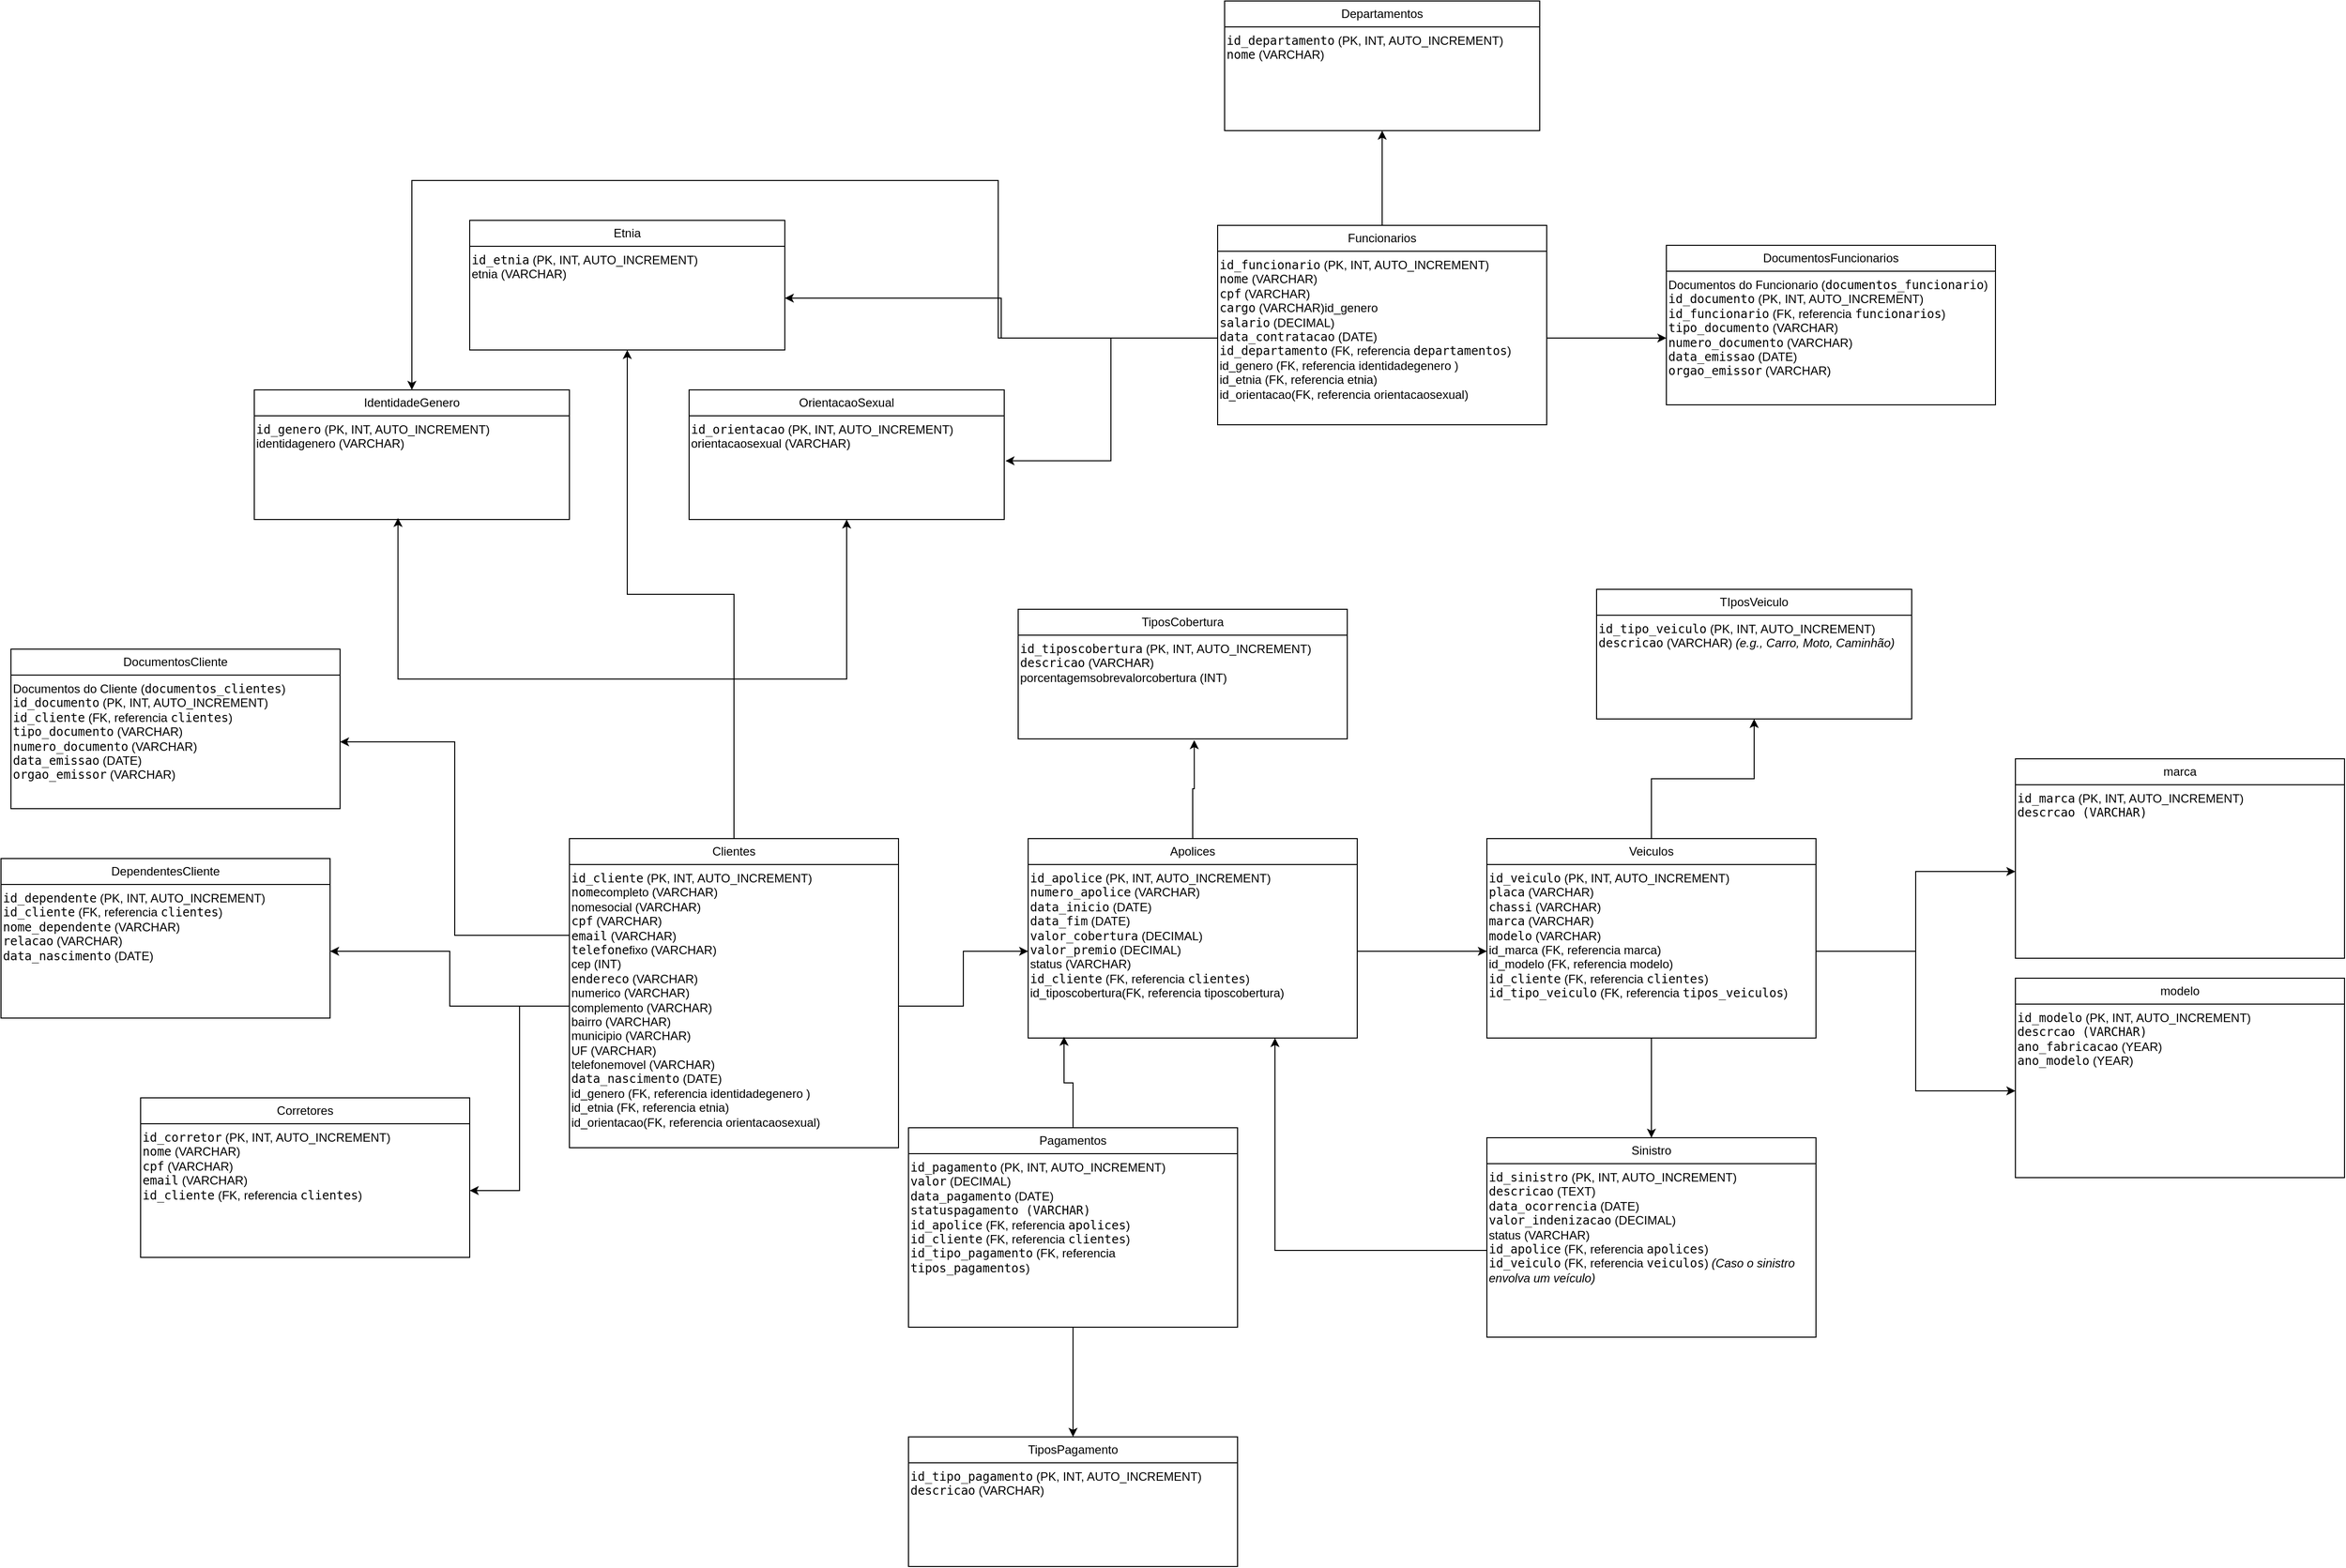 <mxfile version="24.7.16">
  <diagram name="Página-1" id="yhdsYxQfcYeDN5ZPF2ML">
    <mxGraphModel dx="4412" dy="3099" grid="1" gridSize="10" guides="1" tooltips="1" connect="1" arrows="1" fold="1" page="1" pageScale="1" pageWidth="827" pageHeight="1169" math="0" shadow="0">
      <root>
        <mxCell id="0" />
        <mxCell id="1" parent="0" />
        <mxCell id="qCjKcIyizLH3C83YLkBO-3" style="edgeStyle=orthogonalEdgeStyle;rounded=0;orthogonalLoop=1;jettySize=auto;html=1;exitX=0.5;exitY=0;exitDx=0;exitDy=0;entryX=0.5;entryY=1;entryDx=0;entryDy=0;" parent="1" source="nOXhNj2am5DYyjq71fgl-2" target="qCjKcIyizLH3C83YLkBO-2" edge="1">
          <mxGeometry relative="1" as="geometry" />
        </mxCell>
        <mxCell id="qCjKcIyizLH3C83YLkBO-6" style="edgeStyle=orthogonalEdgeStyle;rounded=0;orthogonalLoop=1;jettySize=auto;html=1;entryX=0.5;entryY=1;entryDx=0;entryDy=0;" parent="1" source="nOXhNj2am5DYyjq71fgl-2" target="qCjKcIyizLH3C83YLkBO-5" edge="1">
          <mxGeometry relative="1" as="geometry" />
        </mxCell>
        <mxCell id="nOXhNj2am5DYyjq71fgl-2" value="Clientes" style="swimlane;fontStyle=0;childLayout=stackLayout;horizontal=1;startSize=26;fillColor=none;horizontalStack=0;resizeParent=1;resizeParentMax=0;resizeLast=0;collapsible=1;marginBottom=0;whiteSpace=wrap;html=1;" parent="1" vertex="1">
          <mxGeometry x="-230" y="150" width="330" height="310" as="geometry" />
        </mxCell>
        <mxCell id="nOXhNj2am5DYyjq71fgl-6" value="&lt;code&gt;id_cliente&lt;/code&gt; (PK, INT, AUTO_INCREMENT)&lt;br&gt;&lt;div&gt;&lt;code&gt;nome&lt;/code&gt;completo (VARCHAR)&lt;/div&gt;&lt;div&gt;nomesocial (VARCHAR)&lt;br&gt;&lt;/div&gt;&lt;code&gt;cpf&lt;/code&gt; (VARCHAR)&lt;br&gt;&lt;code&gt;email&lt;/code&gt; (VARCHAR)&lt;br&gt;&lt;div&gt;&lt;code&gt;telefone&lt;/code&gt;fixo (VARCHAR)&lt;/div&gt;&lt;div&gt;cep (INT)&lt;br&gt;&lt;/div&gt;&lt;div&gt;&lt;code&gt;endereco&lt;/code&gt; (VARCHAR)&lt;/div&gt;&lt;div&gt;numerico (VARCHAR)&lt;/div&gt;&lt;div&gt;complemento (VARCHAR)&lt;/div&gt;&lt;div&gt;bairro (VARCHAR)&lt;/div&gt;&lt;div&gt;municipio (VARCHAR)&lt;/div&gt;&lt;div&gt;UF (VARCHAR)&lt;br&gt;&lt;/div&gt;&lt;div&gt;telefonemovel (VARCHAR)&lt;br&gt;&lt;/div&gt;&lt;code&gt;data_nascimento&lt;/code&gt; (DATE)&lt;br&gt;&lt;div&gt;id_genero (FK, referencia identidadegenero )&lt;/div&gt;&lt;div&gt;id_etnia (FK, referencia etnia)&lt;/div&gt;id_orientacao(FK, referencia orientacaosexual)" style="text;whiteSpace=wrap;html=1;align=left;" parent="nOXhNj2am5DYyjq71fgl-2" vertex="1">
          <mxGeometry y="26" width="330" height="284" as="geometry" />
        </mxCell>
        <mxCell id="nOXhNj2am5DYyjq71fgl-7" value="Apolices" style="swimlane;fontStyle=0;childLayout=stackLayout;horizontal=1;startSize=26;fillColor=none;horizontalStack=0;resizeParent=1;resizeParentMax=0;resizeLast=0;collapsible=1;marginBottom=0;whiteSpace=wrap;html=1;" parent="1" vertex="1">
          <mxGeometry x="230" y="150" width="330" height="200" as="geometry" />
        </mxCell>
        <mxCell id="nOXhNj2am5DYyjq71fgl-8" value="&lt;code&gt;id_apolice&lt;/code&gt; (PK, INT, AUTO_INCREMENT)&lt;br&gt;&lt;code&gt;numero_apolice&lt;/code&gt; (VARCHAR)&lt;br&gt;&lt;code&gt;data_inicio&lt;/code&gt; (DATE)&lt;br&gt;&lt;code&gt;data_fim&lt;/code&gt; (DATE)&lt;br&gt;&lt;code&gt;valor_cobertura&lt;/code&gt; (DECIMAL)&lt;br&gt;&lt;div&gt;&lt;code&gt;valor_premio&lt;/code&gt; (DECIMAL)&lt;/div&gt;&lt;div&gt;status (VARCHAR)&lt;br&gt;&lt;/div&gt;&lt;code&gt;id_cliente&lt;/code&gt; (FK, referencia &lt;code&gt;clientes&lt;/code&gt;)&lt;br&gt;id_tiposcobertura(FK, referencia tiposcobertura)&lt;br&gt;&lt;div&gt;&lt;br&gt;&lt;/div&gt;" style="text;whiteSpace=wrap;html=1;align=left;" parent="nOXhNj2am5DYyjq71fgl-7" vertex="1">
          <mxGeometry y="26" width="330" height="174" as="geometry" />
        </mxCell>
        <mxCell id="nOXhNj2am5DYyjq71fgl-66" style="edgeStyle=orthogonalEdgeStyle;rounded=0;orthogonalLoop=1;jettySize=auto;html=1;exitX=0.5;exitY=0;exitDx=0;exitDy=0;entryX=0.5;entryY=1;entryDx=0;entryDy=0;" parent="1" source="nOXhNj2am5DYyjq71fgl-12" target="nOXhNj2am5DYyjq71fgl-39" edge="1">
          <mxGeometry relative="1" as="geometry" />
        </mxCell>
        <mxCell id="nOXhNj2am5DYyjq71fgl-12" value="Veiculos" style="swimlane;fontStyle=0;childLayout=stackLayout;horizontal=1;startSize=26;fillColor=none;horizontalStack=0;resizeParent=1;resizeParentMax=0;resizeLast=0;collapsible=1;marginBottom=0;whiteSpace=wrap;html=1;" parent="1" vertex="1">
          <mxGeometry x="690" y="150" width="330" height="200" as="geometry" />
        </mxCell>
        <mxCell id="nOXhNj2am5DYyjq71fgl-13" value="&lt;code&gt;id_veiculo&lt;/code&gt; (PK, INT, AUTO_INCREMENT)&lt;br&gt;&lt;code&gt;placa&lt;/code&gt; (VARCHAR)&lt;br&gt;&lt;code&gt;chassi&lt;/code&gt; (VARCHAR)&lt;br&gt;&lt;code&gt;marca&lt;/code&gt; (VARCHAR)&lt;br&gt;&lt;code&gt;modelo&lt;/code&gt; (VARCHAR)&lt;div&gt;id_marca (FK, referencia marca)&lt;/div&gt;&lt;div&gt;id_modelo (FK, referencia modelo)&lt;br&gt;&lt;code&gt;id_cliente&lt;/code&gt; (FK, referencia &lt;code&gt;clientes&lt;/code&gt;)&lt;br&gt;&lt;code&gt;id_tipo_veiculo&lt;/code&gt; (FK, referencia &lt;code&gt;tipos_veiculos&lt;/code&gt;)&lt;/div&gt;" style="text;whiteSpace=wrap;html=1;align=left;" parent="nOXhNj2am5DYyjq71fgl-12" vertex="1">
          <mxGeometry y="26" width="330" height="174" as="geometry" />
        </mxCell>
        <mxCell id="nOXhNj2am5DYyjq71fgl-14" value="Sinistro" style="swimlane;fontStyle=0;childLayout=stackLayout;horizontal=1;startSize=26;fillColor=none;horizontalStack=0;resizeParent=1;resizeParentMax=0;resizeLast=0;collapsible=1;marginBottom=0;whiteSpace=wrap;html=1;" parent="1" vertex="1">
          <mxGeometry x="690" y="450" width="330" height="200" as="geometry" />
        </mxCell>
        <mxCell id="nOXhNj2am5DYyjq71fgl-15" value="&lt;code&gt;id_sinistro&lt;/code&gt; (PK, INT, AUTO_INCREMENT)&lt;br&gt;&lt;code&gt;descricao&lt;/code&gt; (TEXT)&lt;br&gt;&lt;code&gt;data_ocorrencia&lt;/code&gt; (DATE)&lt;br&gt;&lt;div&gt;&lt;code&gt;valor_indenizacao&lt;/code&gt; (DECIMAL)&lt;/div&gt;&lt;div&gt;status (VARCHAR)&lt;br&gt;&lt;/div&gt;&lt;code&gt;id_apolice&lt;/code&gt; (FK, referencia &lt;code&gt;apolices&lt;/code&gt;)&lt;br&gt;&lt;code&gt;id_veiculo&lt;/code&gt; (FK, referencia &lt;code&gt;veiculos&lt;/code&gt;) &lt;em&gt;(Caso o sinistro envolva um veículo)&lt;/em&gt;&lt;div&gt;&lt;br/&gt;&lt;/div&gt;" style="text;whiteSpace=wrap;html=1;align=left;" parent="nOXhNj2am5DYyjq71fgl-14" vertex="1">
          <mxGeometry y="26" width="330" height="174" as="geometry" />
        </mxCell>
        <mxCell id="nOXhNj2am5DYyjq71fgl-57" style="edgeStyle=orthogonalEdgeStyle;rounded=0;orthogonalLoop=1;jettySize=auto;html=1;exitX=0.5;exitY=0;exitDx=0;exitDy=0;entryX=0.5;entryY=1;entryDx=0;entryDy=0;" parent="1" source="nOXhNj2am5DYyjq71fgl-16" target="nOXhNj2am5DYyjq71fgl-37" edge="1">
          <mxGeometry relative="1" as="geometry" />
        </mxCell>
        <mxCell id="nOXhNj2am5DYyjq71fgl-16" value="Funcionarios" style="swimlane;fontStyle=0;childLayout=stackLayout;horizontal=1;startSize=26;fillColor=none;horizontalStack=0;resizeParent=1;resizeParentMax=0;resizeLast=0;collapsible=1;marginBottom=0;whiteSpace=wrap;html=1;" parent="1" vertex="1">
          <mxGeometry x="420" y="-465" width="330" height="200" as="geometry" />
        </mxCell>
        <mxCell id="nOXhNj2am5DYyjq71fgl-17" value="&lt;code&gt;id_funcionario&lt;/code&gt; (PK, INT, AUTO_INCREMENT)&lt;br&gt;&lt;code&gt;nome&lt;/code&gt; (VARCHAR)&lt;br&gt;&lt;code&gt;cpf&lt;/code&gt; (VARCHAR)&lt;br&gt;&lt;code&gt;cargo&lt;/code&gt; (VARCHAR)id_genero&lt;br&gt;&lt;code&gt;salario&lt;/code&gt; (DECIMAL)&lt;br&gt;&lt;code&gt;data_contratacao&lt;/code&gt; (DATE)&lt;br&gt;&lt;div&gt;&lt;code&gt;id_departamento&lt;/code&gt; (FK, referencia &lt;code&gt;departamentos&lt;/code&gt;)&lt;/div&gt;&lt;div&gt;id_genero (FK, referencia identidadegenero )&lt;/div&gt;&lt;div&gt;id_etnia (FK, referencia etnia)&lt;/div&gt;&lt;div&gt;id_orientacao(FK, referencia orientacaosexual)&lt;br&gt;&lt;/div&gt;" style="text;whiteSpace=wrap;html=1;align=left;" parent="nOXhNj2am5DYyjq71fgl-16" vertex="1">
          <mxGeometry y="26" width="330" height="174" as="geometry" />
        </mxCell>
        <mxCell id="nOXhNj2am5DYyjq71fgl-18" value="&lt;div&gt;Pagamentos&lt;/div&gt;" style="swimlane;fontStyle=0;childLayout=stackLayout;horizontal=1;startSize=26;fillColor=none;horizontalStack=0;resizeParent=1;resizeParentMax=0;resizeLast=0;collapsible=1;marginBottom=0;whiteSpace=wrap;html=1;" parent="1" vertex="1">
          <mxGeometry x="110" y="440" width="330" height="200" as="geometry" />
        </mxCell>
        <mxCell id="nOXhNj2am5DYyjq71fgl-19" value="&lt;code&gt;id_pagamento&lt;/code&gt; (PK, INT, AUTO_INCREMENT)&lt;br&gt;&lt;code&gt;valor&lt;/code&gt; (DECIMAL)&lt;br&gt;&lt;code&gt;data_pagamento&lt;/code&gt; (DATE)&lt;br&gt;&lt;code&gt;statuspagamento (VARCHAR)&lt;br&gt;&lt;/code&gt;&lt;div&gt;&lt;code&gt;id_apolice&lt;/code&gt; (FK, referencia &lt;code&gt;apolices&lt;/code&gt;)&lt;br&gt;&lt;code&gt;id_cliente&lt;/code&gt; (FK, referencia &lt;code&gt;clientes&lt;/code&gt;)&lt;br&gt;&lt;code&gt;id_tipo_pagamento&lt;/code&gt; (FK, referencia &lt;code&gt;tipos_pagamentos&lt;/code&gt;)&lt;br&gt;&lt;br&gt;&lt;/div&gt;" style="text;whiteSpace=wrap;html=1;align=left;" parent="nOXhNj2am5DYyjq71fgl-18" vertex="1">
          <mxGeometry y="26" width="330" height="174" as="geometry" />
        </mxCell>
        <mxCell id="nOXhNj2am5DYyjq71fgl-31" value="TiposPagamento" style="swimlane;fontStyle=0;childLayout=stackLayout;horizontal=1;startSize=26;fillColor=none;horizontalStack=0;resizeParent=1;resizeParentMax=0;resizeLast=0;collapsible=1;marginBottom=0;whiteSpace=wrap;html=1;" parent="1" vertex="1">
          <mxGeometry x="110" y="750" width="330" height="130" as="geometry" />
        </mxCell>
        <mxCell id="nOXhNj2am5DYyjq71fgl-32" value="&lt;code&gt;id_tipo_pagamento&lt;/code&gt; (PK, INT, AUTO_INCREMENT)&lt;br&gt;&lt;code&gt;descricao&lt;/code&gt; (VARCHAR)" style="text;whiteSpace=wrap;html=1;align=left;" parent="nOXhNj2am5DYyjq71fgl-31" vertex="1">
          <mxGeometry y="26" width="330" height="104" as="geometry" />
        </mxCell>
        <mxCell id="nOXhNj2am5DYyjq71fgl-34" value="IdentidadeGenero" style="swimlane;fontStyle=0;childLayout=stackLayout;horizontal=1;startSize=26;fillColor=none;horizontalStack=0;resizeParent=1;resizeParentMax=0;resizeLast=0;collapsible=1;marginBottom=0;whiteSpace=wrap;html=1;" parent="1" vertex="1">
          <mxGeometry x="-546" y="-300" width="316" height="130" as="geometry" />
        </mxCell>
        <mxCell id="nOXhNj2am5DYyjq71fgl-35" value="&lt;code&gt;id_genero&lt;/code&gt; (PK, INT, AUTO_INCREMENT)&lt;br&gt;&lt;div&gt;identidagenero (VARCHAR)&lt;/div&gt;&lt;div&gt;&lt;br&gt;&lt;/div&gt;" style="text;whiteSpace=wrap;html=1;align=left;" parent="nOXhNj2am5DYyjq71fgl-34" vertex="1">
          <mxGeometry y="26" width="316" height="104" as="geometry" />
        </mxCell>
        <mxCell id="nOXhNj2am5DYyjq71fgl-36" value="Departamentos" style="swimlane;fontStyle=0;childLayout=stackLayout;horizontal=1;startSize=26;fillColor=none;horizontalStack=0;resizeParent=1;resizeParentMax=0;resizeLast=0;collapsible=1;marginBottom=0;whiteSpace=wrap;html=1;" parent="1" vertex="1">
          <mxGeometry x="427" y="-690" width="316" height="130" as="geometry" />
        </mxCell>
        <mxCell id="nOXhNj2am5DYyjq71fgl-37" value="&lt;div align=&quot;left&quot;&gt;&lt;code&gt;id_departamento&lt;/code&gt; (PK, INT, AUTO_INCREMENT)&lt;br&gt;&lt;code&gt;nome&lt;/code&gt; (VARCHAR)&lt;/div&gt;" style="text;whiteSpace=wrap;html=1;align=left;" parent="nOXhNj2am5DYyjq71fgl-36" vertex="1">
          <mxGeometry y="26" width="316" height="104" as="geometry" />
        </mxCell>
        <mxCell id="nOXhNj2am5DYyjq71fgl-38" value="TIposVeiculo" style="swimlane;fontStyle=0;childLayout=stackLayout;horizontal=1;startSize=26;fillColor=none;horizontalStack=0;resizeParent=1;resizeParentMax=0;resizeLast=0;collapsible=1;marginBottom=0;whiteSpace=wrap;html=1;" parent="1" vertex="1">
          <mxGeometry x="800" y="-100" width="316" height="130" as="geometry" />
        </mxCell>
        <mxCell id="nOXhNj2am5DYyjq71fgl-39" value="&lt;div align=&quot;left&quot;&gt;&lt;code&gt;id_tipo_veiculo&lt;/code&gt; (PK, INT, AUTO_INCREMENT)&lt;br&gt;&lt;code&gt;descricao&lt;/code&gt; (VARCHAR) &lt;em&gt;(e.g., Carro, Moto, Caminhão)&lt;/em&gt;&lt;/div&gt;" style="text;whiteSpace=wrap;html=1;align=left;" parent="nOXhNj2am5DYyjq71fgl-38" vertex="1">
          <mxGeometry y="26" width="316" height="104" as="geometry" />
        </mxCell>
        <mxCell id="nOXhNj2am5DYyjq71fgl-40" value="DocumentosCliente" style="swimlane;fontStyle=0;childLayout=stackLayout;horizontal=1;startSize=26;fillColor=none;horizontalStack=0;resizeParent=1;resizeParentMax=0;resizeLast=0;collapsible=1;marginBottom=0;whiteSpace=wrap;html=1;" parent="1" vertex="1">
          <mxGeometry x="-790" y="-40" width="330" height="160" as="geometry" />
        </mxCell>
        <mxCell id="nOXhNj2am5DYyjq71fgl-41" value="Documentos do Cliente (&lt;code&gt;documentos_clientes&lt;/code&gt;)&lt;br&gt;&lt;code&gt;id_documento&lt;/code&gt; (PK, INT, AUTO_INCREMENT)&lt;br&gt;&lt;code&gt;id_cliente&lt;/code&gt; (FK, referencia &lt;code&gt;clientes&lt;/code&gt;)&lt;br&gt;&lt;code&gt;tipo_documento&lt;/code&gt; (VARCHAR)&lt;br&gt;&lt;code&gt;numero_documento&lt;/code&gt; (VARCHAR)&lt;br&gt;&lt;code&gt;data_emissao&lt;/code&gt; (DATE)&lt;br&gt;&lt;code&gt;orgao_emissor&lt;/code&gt; (VARCHAR)&lt;div&gt;&lt;br&gt;&lt;/div&gt;" style="text;whiteSpace=wrap;html=1;align=left;" parent="nOXhNj2am5DYyjq71fgl-40" vertex="1">
          <mxGeometry y="26" width="330" height="134" as="geometry" />
        </mxCell>
        <mxCell id="nOXhNj2am5DYyjq71fgl-43" value="DependentesCliente" style="swimlane;fontStyle=0;childLayout=stackLayout;horizontal=1;startSize=26;fillColor=none;horizontalStack=0;resizeParent=1;resizeParentMax=0;resizeLast=0;collapsible=1;marginBottom=0;whiteSpace=wrap;html=1;" parent="1" vertex="1">
          <mxGeometry x="-800" y="170" width="330" height="160" as="geometry" />
        </mxCell>
        <mxCell id="nOXhNj2am5DYyjq71fgl-44" value="&lt;code&gt;id_dependente&lt;/code&gt; (PK, INT, AUTO_INCREMENT)&lt;br&gt;&lt;code&gt;id_cliente&lt;/code&gt; (FK, referencia &lt;code&gt;clientes&lt;/code&gt;)&lt;br&gt;&lt;code&gt;nome_dependente&lt;/code&gt; (VARCHAR)&lt;br&gt;&lt;code&gt;relacao&lt;/code&gt; (VARCHAR)&lt;br&gt;&lt;code&gt;data_nascimento&lt;/code&gt; (DATE)" style="text;whiteSpace=wrap;html=1;align=left;" parent="nOXhNj2am5DYyjq71fgl-43" vertex="1">
          <mxGeometry y="26" width="330" height="134" as="geometry" />
        </mxCell>
        <mxCell id="nOXhNj2am5DYyjq71fgl-45" value="Corretores" style="swimlane;fontStyle=0;childLayout=stackLayout;horizontal=1;startSize=26;fillColor=none;horizontalStack=0;resizeParent=1;resizeParentMax=0;resizeLast=0;collapsible=1;marginBottom=0;whiteSpace=wrap;html=1;" parent="1" vertex="1">
          <mxGeometry x="-660" y="410" width="330" height="160" as="geometry" />
        </mxCell>
        <mxCell id="nOXhNj2am5DYyjq71fgl-46" value="&lt;code&gt;id_corretor&lt;/code&gt; (PK, INT, AUTO_INCREMENT)&lt;br&gt;&lt;code&gt;nome&lt;/code&gt; (VARCHAR)&lt;br&gt;&lt;code&gt;cpf&lt;/code&gt; (VARCHAR)&lt;br&gt;&lt;code&gt;email&lt;/code&gt; (VARCHAR)&lt;br&gt;&lt;code&gt;id_cliente&lt;/code&gt; (FK, referencia &lt;code&gt;clientes&lt;/code&gt;)" style="text;whiteSpace=wrap;html=1;align=left;" parent="nOXhNj2am5DYyjq71fgl-45" vertex="1">
          <mxGeometry y="26" width="330" height="134" as="geometry" />
        </mxCell>
        <mxCell id="nOXhNj2am5DYyjq71fgl-52" style="edgeStyle=orthogonalEdgeStyle;rounded=0;orthogonalLoop=1;jettySize=auto;html=1;entryX=0;entryY=0.5;entryDx=0;entryDy=0;" parent="1" source="nOXhNj2am5DYyjq71fgl-6" target="nOXhNj2am5DYyjq71fgl-8" edge="1">
          <mxGeometry relative="1" as="geometry" />
        </mxCell>
        <mxCell id="nOXhNj2am5DYyjq71fgl-53" style="edgeStyle=orthogonalEdgeStyle;rounded=0;orthogonalLoop=1;jettySize=auto;html=1;entryX=0;entryY=0.5;entryDx=0;entryDy=0;" parent="1" source="nOXhNj2am5DYyjq71fgl-8" target="nOXhNj2am5DYyjq71fgl-13" edge="1">
          <mxGeometry relative="1" as="geometry" />
        </mxCell>
        <mxCell id="nOXhNj2am5DYyjq71fgl-54" style="edgeStyle=orthogonalEdgeStyle;rounded=0;orthogonalLoop=1;jettySize=auto;html=1;entryX=0.5;entryY=0;entryDx=0;entryDy=0;" parent="1" source="nOXhNj2am5DYyjq71fgl-13" target="nOXhNj2am5DYyjq71fgl-14" edge="1">
          <mxGeometry relative="1" as="geometry" />
        </mxCell>
        <mxCell id="nOXhNj2am5DYyjq71fgl-55" style="edgeStyle=orthogonalEdgeStyle;rounded=0;orthogonalLoop=1;jettySize=auto;html=1;exitX=0;exitY=0.5;exitDx=0;exitDy=0;entryX=0.75;entryY=1;entryDx=0;entryDy=0;" parent="1" source="nOXhNj2am5DYyjq71fgl-15" target="nOXhNj2am5DYyjq71fgl-8" edge="1">
          <mxGeometry relative="1" as="geometry" />
        </mxCell>
        <mxCell id="nOXhNj2am5DYyjq71fgl-56" style="edgeStyle=orthogonalEdgeStyle;rounded=0;orthogonalLoop=1;jettySize=auto;html=1;entryX=0.109;entryY=0.993;entryDx=0;entryDy=0;entryPerimeter=0;" parent="1" source="nOXhNj2am5DYyjq71fgl-18" target="nOXhNj2am5DYyjq71fgl-8" edge="1">
          <mxGeometry relative="1" as="geometry" />
        </mxCell>
        <mxCell id="nOXhNj2am5DYyjq71fgl-58" style="edgeStyle=orthogonalEdgeStyle;rounded=0;orthogonalLoop=1;jettySize=auto;html=1;exitX=0.5;exitY=0;exitDx=0;exitDy=0;entryX=0.456;entryY=0.985;entryDx=0;entryDy=0;entryPerimeter=0;" parent="1" source="nOXhNj2am5DYyjq71fgl-2" target="nOXhNj2am5DYyjq71fgl-35" edge="1">
          <mxGeometry relative="1" as="geometry">
            <Array as="points">
              <mxPoint x="-65" y="-10" />
              <mxPoint x="-402" y="-10" />
            </Array>
          </mxGeometry>
        </mxCell>
        <mxCell id="nOXhNj2am5DYyjq71fgl-61" style="edgeStyle=orthogonalEdgeStyle;rounded=0;orthogonalLoop=1;jettySize=auto;html=1;exitX=0;exitY=0.25;exitDx=0;exitDy=0;entryX=1;entryY=0.5;entryDx=0;entryDy=0;" parent="1" source="nOXhNj2am5DYyjq71fgl-6" target="nOXhNj2am5DYyjq71fgl-41" edge="1">
          <mxGeometry relative="1" as="geometry" />
        </mxCell>
        <mxCell id="nOXhNj2am5DYyjq71fgl-62" style="edgeStyle=orthogonalEdgeStyle;rounded=0;orthogonalLoop=1;jettySize=auto;html=1;exitX=0;exitY=0.5;exitDx=0;exitDy=0;entryX=1;entryY=0.5;entryDx=0;entryDy=0;" parent="1" source="nOXhNj2am5DYyjq71fgl-6" target="nOXhNj2am5DYyjq71fgl-44" edge="1">
          <mxGeometry relative="1" as="geometry" />
        </mxCell>
        <mxCell id="nOXhNj2am5DYyjq71fgl-65" style="edgeStyle=orthogonalEdgeStyle;rounded=0;orthogonalLoop=1;jettySize=auto;html=1;exitX=0.5;exitY=1;exitDx=0;exitDy=0;entryX=0.5;entryY=0;entryDx=0;entryDy=0;" parent="1" source="nOXhNj2am5DYyjq71fgl-19" target="nOXhNj2am5DYyjq71fgl-31" edge="1">
          <mxGeometry relative="1" as="geometry" />
        </mxCell>
        <mxCell id="nOXhNj2am5DYyjq71fgl-67" style="edgeStyle=orthogonalEdgeStyle;rounded=0;orthogonalLoop=1;jettySize=auto;html=1;entryX=1;entryY=0.5;entryDx=0;entryDy=0;" parent="1" source="nOXhNj2am5DYyjq71fgl-6" target="nOXhNj2am5DYyjq71fgl-46" edge="1">
          <mxGeometry relative="1" as="geometry" />
        </mxCell>
        <mxCell id="qCjKcIyizLH3C83YLkBO-1" value="OrientacaoSexual" style="swimlane;fontStyle=0;childLayout=stackLayout;horizontal=1;startSize=26;fillColor=none;horizontalStack=0;resizeParent=1;resizeParentMax=0;resizeLast=0;collapsible=1;marginBottom=0;whiteSpace=wrap;html=1;" parent="1" vertex="1">
          <mxGeometry x="-110" y="-300" width="316" height="130" as="geometry" />
        </mxCell>
        <mxCell id="qCjKcIyizLH3C83YLkBO-2" value="&lt;code&gt;id_orientacao&lt;/code&gt; (PK, INT, AUTO_INCREMENT)&lt;br&gt;&lt;div&gt;orientacaosexual (VARCHAR)&lt;/div&gt;&lt;div&gt;&lt;br&gt;&lt;/div&gt;" style="text;whiteSpace=wrap;html=1;align=left;" parent="qCjKcIyizLH3C83YLkBO-1" vertex="1">
          <mxGeometry y="26" width="316" height="104" as="geometry" />
        </mxCell>
        <mxCell id="qCjKcIyizLH3C83YLkBO-4" value="Etnia" style="swimlane;fontStyle=0;childLayout=stackLayout;horizontal=1;startSize=26;fillColor=none;horizontalStack=0;resizeParent=1;resizeParentMax=0;resizeLast=0;collapsible=1;marginBottom=0;whiteSpace=wrap;html=1;" parent="1" vertex="1">
          <mxGeometry x="-330" y="-470" width="316" height="130" as="geometry" />
        </mxCell>
        <mxCell id="qCjKcIyizLH3C83YLkBO-5" value="&lt;code&gt;id_etnia&lt;/code&gt; (PK, INT, AUTO_INCREMENT)&lt;br&gt;&lt;div&gt;etnia (VARCHAR)&lt;/div&gt;&lt;div&gt;&lt;br&gt;&lt;/div&gt;" style="text;whiteSpace=wrap;html=1;align=left;" parent="qCjKcIyizLH3C83YLkBO-4" vertex="1">
          <mxGeometry y="26" width="316" height="104" as="geometry" />
        </mxCell>
        <mxCell id="qCjKcIyizLH3C83YLkBO-7" style="edgeStyle=orthogonalEdgeStyle;rounded=0;orthogonalLoop=1;jettySize=auto;html=1;entryX=1.004;entryY=0.434;entryDx=0;entryDy=0;entryPerimeter=0;" parent="1" source="nOXhNj2am5DYyjq71fgl-17" target="qCjKcIyizLH3C83YLkBO-2" edge="1">
          <mxGeometry relative="1" as="geometry" />
        </mxCell>
        <mxCell id="qCjKcIyizLH3C83YLkBO-8" style="edgeStyle=orthogonalEdgeStyle;rounded=0;orthogonalLoop=1;jettySize=auto;html=1;" parent="1" source="nOXhNj2am5DYyjq71fgl-17" target="qCjKcIyizLH3C83YLkBO-5" edge="1">
          <mxGeometry relative="1" as="geometry" />
        </mxCell>
        <mxCell id="qCjKcIyizLH3C83YLkBO-9" style="edgeStyle=orthogonalEdgeStyle;rounded=0;orthogonalLoop=1;jettySize=auto;html=1;entryX=0.5;entryY=0;entryDx=0;entryDy=0;" parent="1" source="nOXhNj2am5DYyjq71fgl-17" target="nOXhNj2am5DYyjq71fgl-34" edge="1">
          <mxGeometry relative="1" as="geometry">
            <Array as="points">
              <mxPoint x="200" y="-352" />
              <mxPoint x="200" y="-510" />
              <mxPoint x="-388" y="-510" />
            </Array>
          </mxGeometry>
        </mxCell>
        <mxCell id="qCjKcIyizLH3C83YLkBO-10" value="DocumentosFuncionarios" style="swimlane;fontStyle=0;childLayout=stackLayout;horizontal=1;startSize=26;fillColor=none;horizontalStack=0;resizeParent=1;resizeParentMax=0;resizeLast=0;collapsible=1;marginBottom=0;whiteSpace=wrap;html=1;" parent="1" vertex="1">
          <mxGeometry x="870" y="-445" width="330" height="160" as="geometry" />
        </mxCell>
        <mxCell id="qCjKcIyizLH3C83YLkBO-11" value="Documentos do Funcionario (&lt;code&gt;documentos_funcionario&lt;/code&gt;)&lt;br&gt;&lt;code&gt;id_documento&lt;/code&gt; (PK, INT, AUTO_INCREMENT)&lt;br&gt;&lt;code&gt;id_funcionario&lt;/code&gt; (FK, referencia &lt;code&gt;funcionarios&lt;/code&gt;)&lt;br&gt;&lt;code&gt;tipo_documento&lt;/code&gt; (VARCHAR)&lt;br&gt;&lt;code&gt;numero_documento&lt;/code&gt; (VARCHAR)&lt;br&gt;&lt;code&gt;data_emissao&lt;/code&gt; (DATE)&lt;br&gt;&lt;code&gt;orgao_emissor&lt;/code&gt; (VARCHAR)&lt;div&gt;&lt;br&gt;&lt;/div&gt;" style="text;whiteSpace=wrap;html=1;align=left;" parent="qCjKcIyizLH3C83YLkBO-10" vertex="1">
          <mxGeometry y="26" width="330" height="134" as="geometry" />
        </mxCell>
        <mxCell id="qCjKcIyizLH3C83YLkBO-12" style="edgeStyle=orthogonalEdgeStyle;rounded=0;orthogonalLoop=1;jettySize=auto;html=1;entryX=0;entryY=0.5;entryDx=0;entryDy=0;" parent="1" source="nOXhNj2am5DYyjq71fgl-17" target="qCjKcIyizLH3C83YLkBO-11" edge="1">
          <mxGeometry relative="1" as="geometry" />
        </mxCell>
        <mxCell id="jfR-HW90Wjq2OchirGs5-1" value="TiposCobertura" style="swimlane;fontStyle=0;childLayout=stackLayout;horizontal=1;startSize=26;fillColor=none;horizontalStack=0;resizeParent=1;resizeParentMax=0;resizeLast=0;collapsible=1;marginBottom=0;whiteSpace=wrap;html=1;" vertex="1" parent="1">
          <mxGeometry x="220" y="-80" width="330" height="130" as="geometry" />
        </mxCell>
        <mxCell id="jfR-HW90Wjq2OchirGs5-2" value="&lt;code&gt;id_tiposcobertura&lt;/code&gt;&amp;nbsp;(PK, INT, AUTO_INCREMENT)&lt;br&gt;&lt;code&gt;descricao&lt;/code&gt; (VARCHAR)&lt;div&gt;porcentagemsobrevalorcobertura (INT)&lt;/div&gt;" style="text;whiteSpace=wrap;html=1;align=left;" vertex="1" parent="jfR-HW90Wjq2OchirGs5-1">
          <mxGeometry y="26" width="330" height="104" as="geometry" />
        </mxCell>
        <mxCell id="jfR-HW90Wjq2OchirGs5-3" style="edgeStyle=orthogonalEdgeStyle;rounded=0;orthogonalLoop=1;jettySize=auto;html=1;exitX=0.5;exitY=0;exitDx=0;exitDy=0;entryX=0.535;entryY=1.012;entryDx=0;entryDy=0;entryPerimeter=0;" edge="1" parent="1" source="nOXhNj2am5DYyjq71fgl-7" target="jfR-HW90Wjq2OchirGs5-2">
          <mxGeometry relative="1" as="geometry" />
        </mxCell>
        <mxCell id="jfR-HW90Wjq2OchirGs5-5" value="marca" style="swimlane;fontStyle=0;childLayout=stackLayout;horizontal=1;startSize=26;fillColor=none;horizontalStack=0;resizeParent=1;resizeParentMax=0;resizeLast=0;collapsible=1;marginBottom=0;whiteSpace=wrap;html=1;" vertex="1" parent="1">
          <mxGeometry x="1220" y="70" width="330" height="200" as="geometry" />
        </mxCell>
        <mxCell id="jfR-HW90Wjq2OchirGs5-6" value="&lt;code&gt;id_marca&lt;/code&gt;&amp;nbsp;(PK, INT, AUTO_INCREMENT)&lt;br&gt;&lt;font face=&quot;monospace&quot;&gt;descrcao (VARCHAR)&lt;/font&gt;" style="text;whiteSpace=wrap;html=1;align=left;" vertex="1" parent="jfR-HW90Wjq2OchirGs5-5">
          <mxGeometry y="26" width="330" height="174" as="geometry" />
        </mxCell>
        <mxCell id="jfR-HW90Wjq2OchirGs5-8" value="modelo" style="swimlane;fontStyle=0;childLayout=stackLayout;horizontal=1;startSize=26;fillColor=none;horizontalStack=0;resizeParent=1;resizeParentMax=0;resizeLast=0;collapsible=1;marginBottom=0;whiteSpace=wrap;html=1;" vertex="1" parent="1">
          <mxGeometry x="1220" y="290" width="330" height="200" as="geometry" />
        </mxCell>
        <mxCell id="jfR-HW90Wjq2OchirGs5-9" value="&lt;code&gt;id_modelo&lt;/code&gt;&amp;nbsp;(PK, INT, AUTO_INCREMENT)&lt;br&gt;&lt;font face=&quot;monospace&quot;&gt;descrcao (VARCHAR)&lt;/font&gt;&lt;div&gt;&lt;code&gt;ano_fabricacao&lt;/code&gt;&amp;nbsp;(YEAR)&lt;br&gt;&lt;code&gt;ano_modelo&lt;/code&gt;&amp;nbsp;(YEAR)&lt;font face=&quot;monospace&quot;&gt;&lt;br&gt;&lt;/font&gt;&lt;/div&gt;" style="text;whiteSpace=wrap;html=1;align=left;" vertex="1" parent="jfR-HW90Wjq2OchirGs5-8">
          <mxGeometry y="26" width="330" height="174" as="geometry" />
        </mxCell>
        <mxCell id="jfR-HW90Wjq2OchirGs5-10" style="edgeStyle=orthogonalEdgeStyle;rounded=0;orthogonalLoop=1;jettySize=auto;html=1;exitX=1;exitY=0.5;exitDx=0;exitDy=0;entryX=0;entryY=0.5;entryDx=0;entryDy=0;" edge="1" parent="1" source="nOXhNj2am5DYyjq71fgl-13" target="jfR-HW90Wjq2OchirGs5-9">
          <mxGeometry relative="1" as="geometry" />
        </mxCell>
        <mxCell id="jfR-HW90Wjq2OchirGs5-11" style="edgeStyle=orthogonalEdgeStyle;rounded=0;orthogonalLoop=1;jettySize=auto;html=1;exitX=1;exitY=0.5;exitDx=0;exitDy=0;entryX=0;entryY=0.5;entryDx=0;entryDy=0;" edge="1" parent="1" source="nOXhNj2am5DYyjq71fgl-13" target="jfR-HW90Wjq2OchirGs5-6">
          <mxGeometry relative="1" as="geometry" />
        </mxCell>
      </root>
    </mxGraphModel>
  </diagram>
</mxfile>
